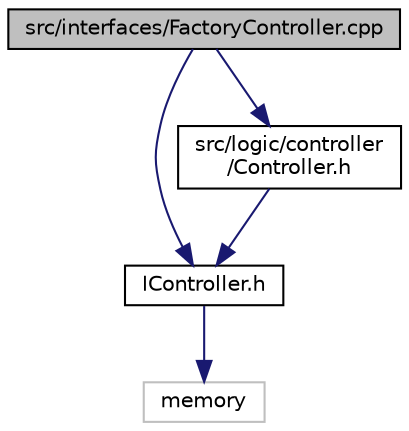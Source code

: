 digraph "src/interfaces/FactoryController.cpp"
{
  edge [fontname="Helvetica",fontsize="10",labelfontname="Helvetica",labelfontsize="10"];
  node [fontname="Helvetica",fontsize="10",shape=record];
  Node1 [label="src/interfaces/FactoryController.cpp",height=0.2,width=0.4,color="black", fillcolor="grey75", style="filled", fontcolor="black"];
  Node1 -> Node2 [color="midnightblue",fontsize="10",style="solid",fontname="Helvetica"];
  Node2 [label="IController.h",height=0.2,width=0.4,color="black", fillcolor="white", style="filled",URL="$_i_controller_8h.html"];
  Node2 -> Node3 [color="midnightblue",fontsize="10",style="solid",fontname="Helvetica"];
  Node3 [label="memory",height=0.2,width=0.4,color="grey75", fillcolor="white", style="filled"];
  Node1 -> Node4 [color="midnightblue",fontsize="10",style="solid",fontname="Helvetica"];
  Node4 [label="src/logic/controller\l/Controller.h",height=0.2,width=0.4,color="black", fillcolor="white", style="filled",URL="$_controller_8h.html"];
  Node4 -> Node2 [color="midnightblue",fontsize="10",style="solid",fontname="Helvetica"];
}
